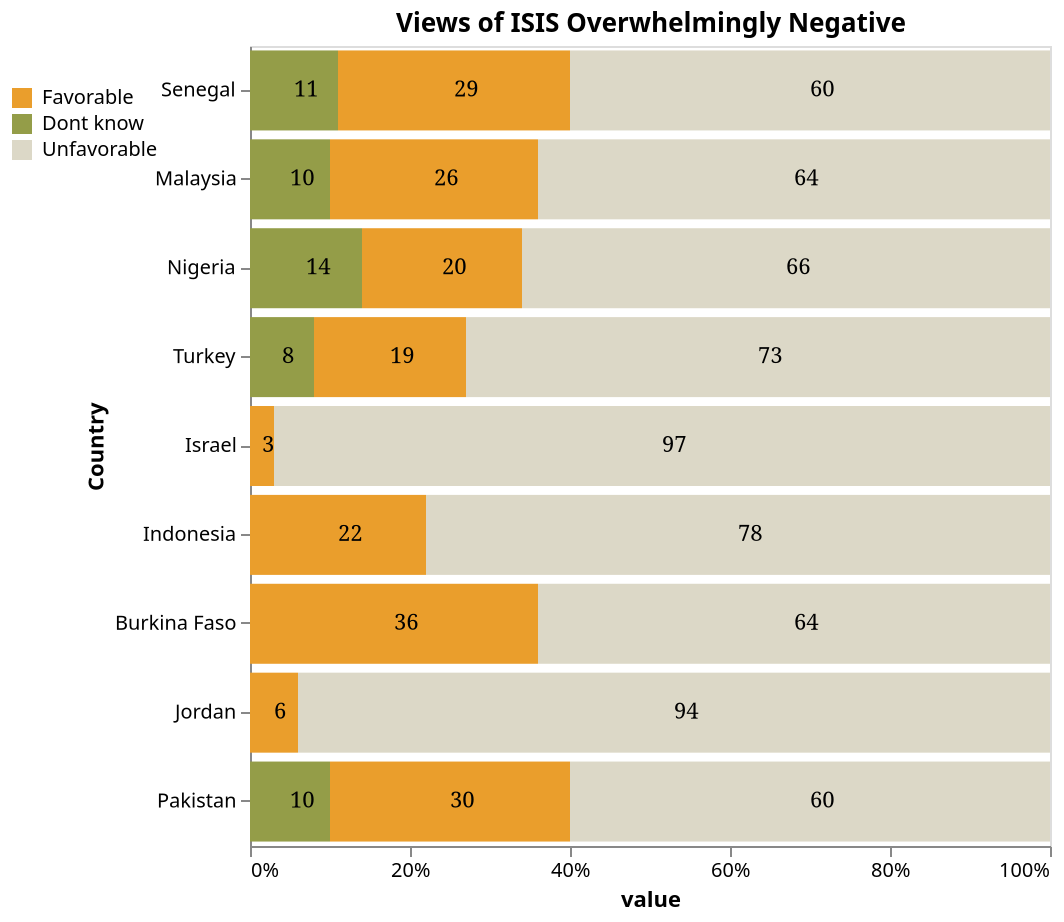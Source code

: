 {
  "$schema": "https://vega.github.io/schema/vega-lite/v5.json",
  "vconcat": [
    {
      "title": "Views of ISIS Overwhelmingly Negative",
      "description": "Do you have a opinion of the Islamic militant group in Iraq and Syria known as ISIS?",
      "width": 400,
      "height": 400,
      "data": {
        "values": [
          {
            "Entity": "Pakistan",
            "Unfavorable": 60,
            "Favorable": 30,
            "Dont know": 10
          },
          {
            "Entity": "Senegal",
            "Unfavorable": 60,
            "Favorable": 29,
            "Dont know": 11
          },
          {
            "Entity": "Malaysia",
            "Unfavorable": 64,
            "Favorable": 26,
            "Dont know": 10
          },
          {
            "Entity": "Burkina Faso",
            "Unfavorable": 64,
            "Favorable": 36,
            "Dont know": 0
          },
          {
            "Entity": "Nigeria",
            "Unfavorable": 66,
            "Favorable": 20,
            "Dont know": 14
          },
          {
            "Entity": "Turkey",
            "Unfavorable": 73,
            "Favorable": 19,
            "Dont know": 8
          },
          {
            "Entity": "Indonesia",
            "Unfavorable": 78,
            "Favorable": 22,
            "Dont know": 0
          },
          {
            "Entity": "Jordan",
            "Unfavorable": 94,
            "Favorable": 6,
            "Dont know": 0
          },
          {
            "Entity": "Israel",
            "Unfavorable": 97,
            "Favorable": 3,
            "Dont know": 0
          }
        ]
      },
      "transform": [
        {
          "fold": ["Favorable", "Dont know", "Unfavorable"]
        }
      ],
      "encoding": {
        "y": {
          "field": "Entity",
          "type": "ordinal",
          "title": "Country",
          "axis": {
            "grid": false,
            "scale": {
              "domain": [null, null]
            }
          },
          "sort": [
            "Senegal",
            "Malaysia",
            "Nigeria",
            "Turkey",
            "Israel",
            "Indonesia",
            "Burkina Faso",
            "Jordan",
            "Pakistan"
          ]
        },
        "x": {
          "field": "value",
          "type": "quantitative",
          "stack": "normalize",
          "axis": {
            "grid": false,
            "tickCount": 5
          },
          "scale": {
            "domain": [0, 1]
          }
        }
      },
      "layer": [
        {
          "mark": "bar",
          "encoding": {
            "color": {
              "condition": {
                "test": "datum.Entity === 'none' && datum.key === 'none'",
                "value": "#000000"
              },
              "field": "key",
              "type": "nominal",
              "scale": {
                "domain": ["Favorable", "Dont know", "Unfavorable"],
                "range": ["#ea9e2c", "#949d48", "#dcd8c7"]
              },
              "legend": {
                "legendX": -120,
                "legendY": 20,
                "orient": "none"
              },
              "title": ""
            },
            "opacity": {
              "condition": {
                "test": "datum.Entity === 'none' && datum.key === 'none'",
                "value": 0.4
              },
              "value": 1
            },
            "size": {
              "condition": {
                "test": "datum.Entity === 'none' && datum.key === 'none'",
                "value": 40
              },
              "value": 40
            }
          }
        },
        {
          "mark": {
            "type": "text",
            "align": "left",
            "baseline": "middle",
            "dx": 0,
            "dy": 0,
            "angle": 0,
            "fontSize": 11,
            "font": "serif",
            "opacity": 1
          },
          "encoding": {
            "y": {
              "field": "Entity",
              "type": "nominal"
            },
            "x": {
              "field": "value",
              "type": "quantitative",
              "stack": "normalize",
              "bandPosition": 0.5
            },
            "text": {
              "condition": {
                "test": "datum.value > 0",
                "field": "value"
              },
              "value": ""
            },
            "color": {
              "value": "#000000"
            }
          }
        }
      ]
    }
  ],
  "name": "9715"
}
